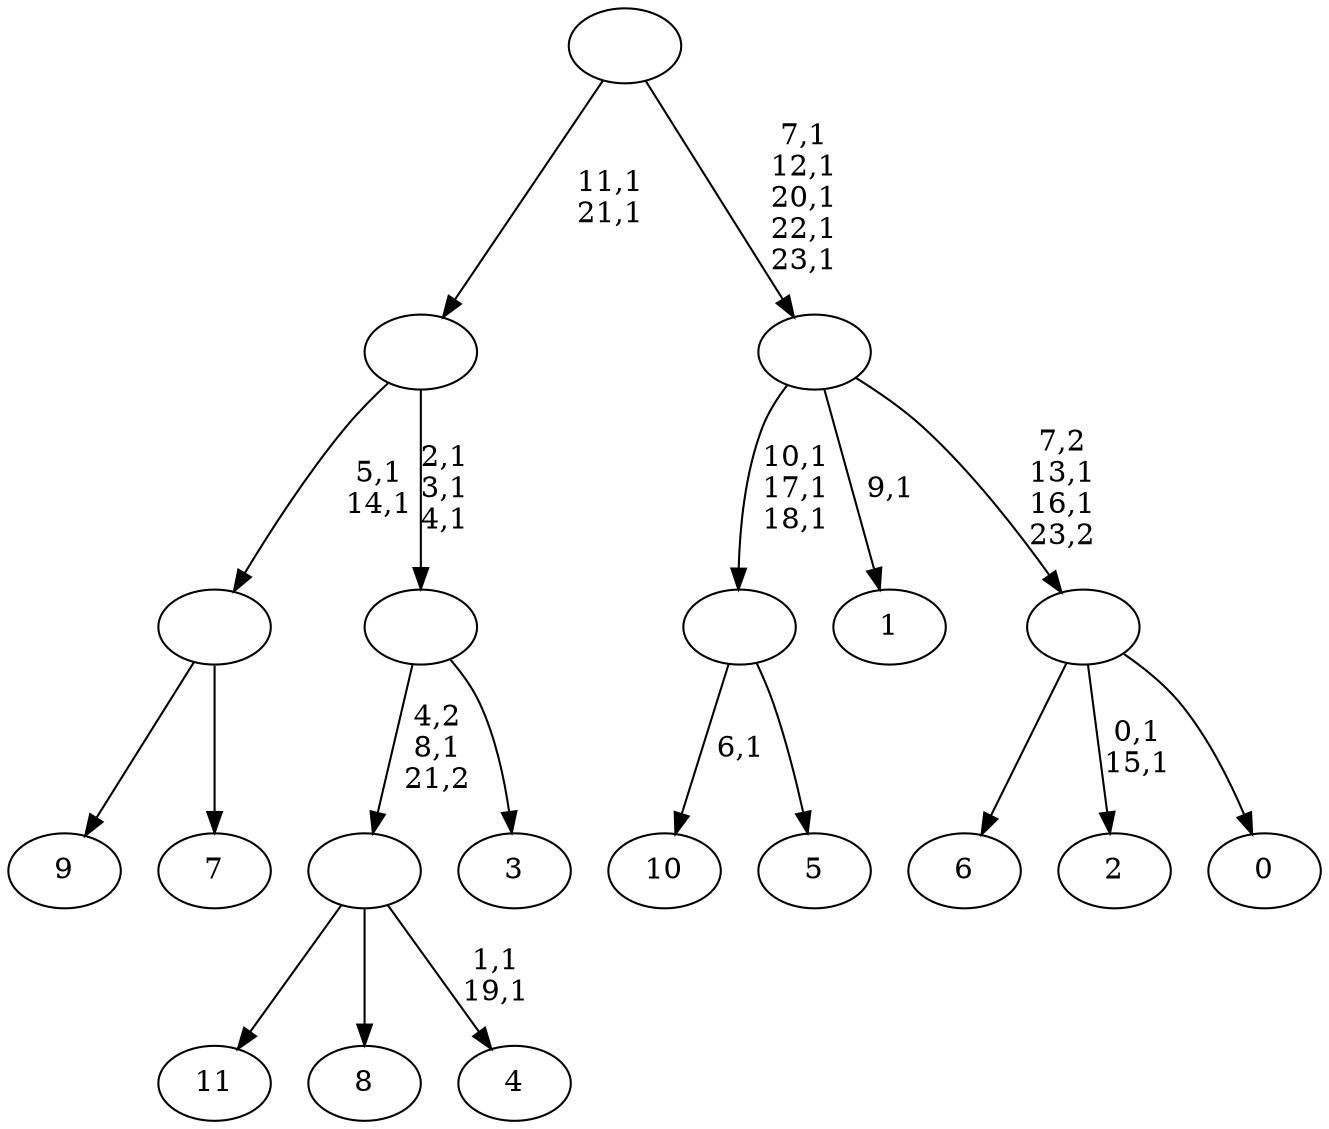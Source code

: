 digraph T {
	36 [label="11"]
	35 [label="10"]
	33 [label="9"]
	32 [label="8"]
	31 [label="7"]
	30 [label=""]
	28 [label="6"]
	27 [label="5"]
	26 [label=""]
	23 [label="4"]
	20 [label=""]
	19 [label="3"]
	18 [label=""]
	15 [label=""]
	13 [label="2"]
	10 [label="1"]
	8 [label="0"]
	7 [label=""]
	5 [label=""]
	0 [label=""]
	30 -> 33 [label=""]
	30 -> 31 [label=""]
	26 -> 35 [label="6,1"]
	26 -> 27 [label=""]
	20 -> 23 [label="1,1\n19,1"]
	20 -> 36 [label=""]
	20 -> 32 [label=""]
	18 -> 20 [label="4,2\n8,1\n21,2"]
	18 -> 19 [label=""]
	15 -> 18 [label="2,1\n3,1\n4,1"]
	15 -> 30 [label="5,1\n14,1"]
	7 -> 13 [label="0,1\n15,1"]
	7 -> 28 [label=""]
	7 -> 8 [label=""]
	5 -> 7 [label="7,2\n13,1\n16,1\n23,2"]
	5 -> 10 [label="9,1"]
	5 -> 26 [label="10,1\n17,1\n18,1"]
	0 -> 5 [label="7,1\n12,1\n20,1\n22,1\n23,1"]
	0 -> 15 [label="11,1\n21,1"]
}

